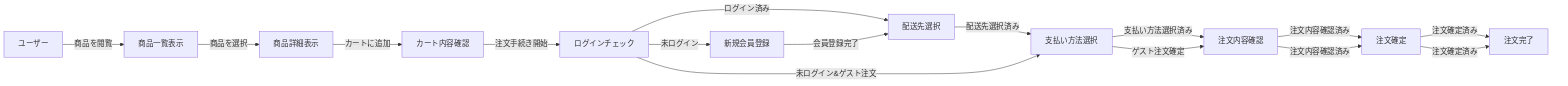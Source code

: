 graph LR

A[ユーザー] -- 商品を閲覧 --> B[商品一覧表示]
B -- 商品を選択 --> C[商品詳細表示]
C -- カートに追加 --> D[カート内容確認]
D -- 注文手続き開始 --> E[ログインチェック]
E -- ログイン済み --> F[配送先選択]
F -- 配送先選択済み --> G[支払い方法選択]
G -- 支払い方法選択済み --> H[注文内容確認]
H -- 注文内容確認済み --> I[注文確定]
I -- 注文確定済み --> J[注文完了]
E -- 未ログイン --> K[新規会員登録]
K -- 会員登録完了 --> F
E -- 未ログイン&ゲスト注文 --> G
G -- ゲスト注文確定 --> H
H -- 注文内容確認済み --> I
I -- 注文確定済み --> J